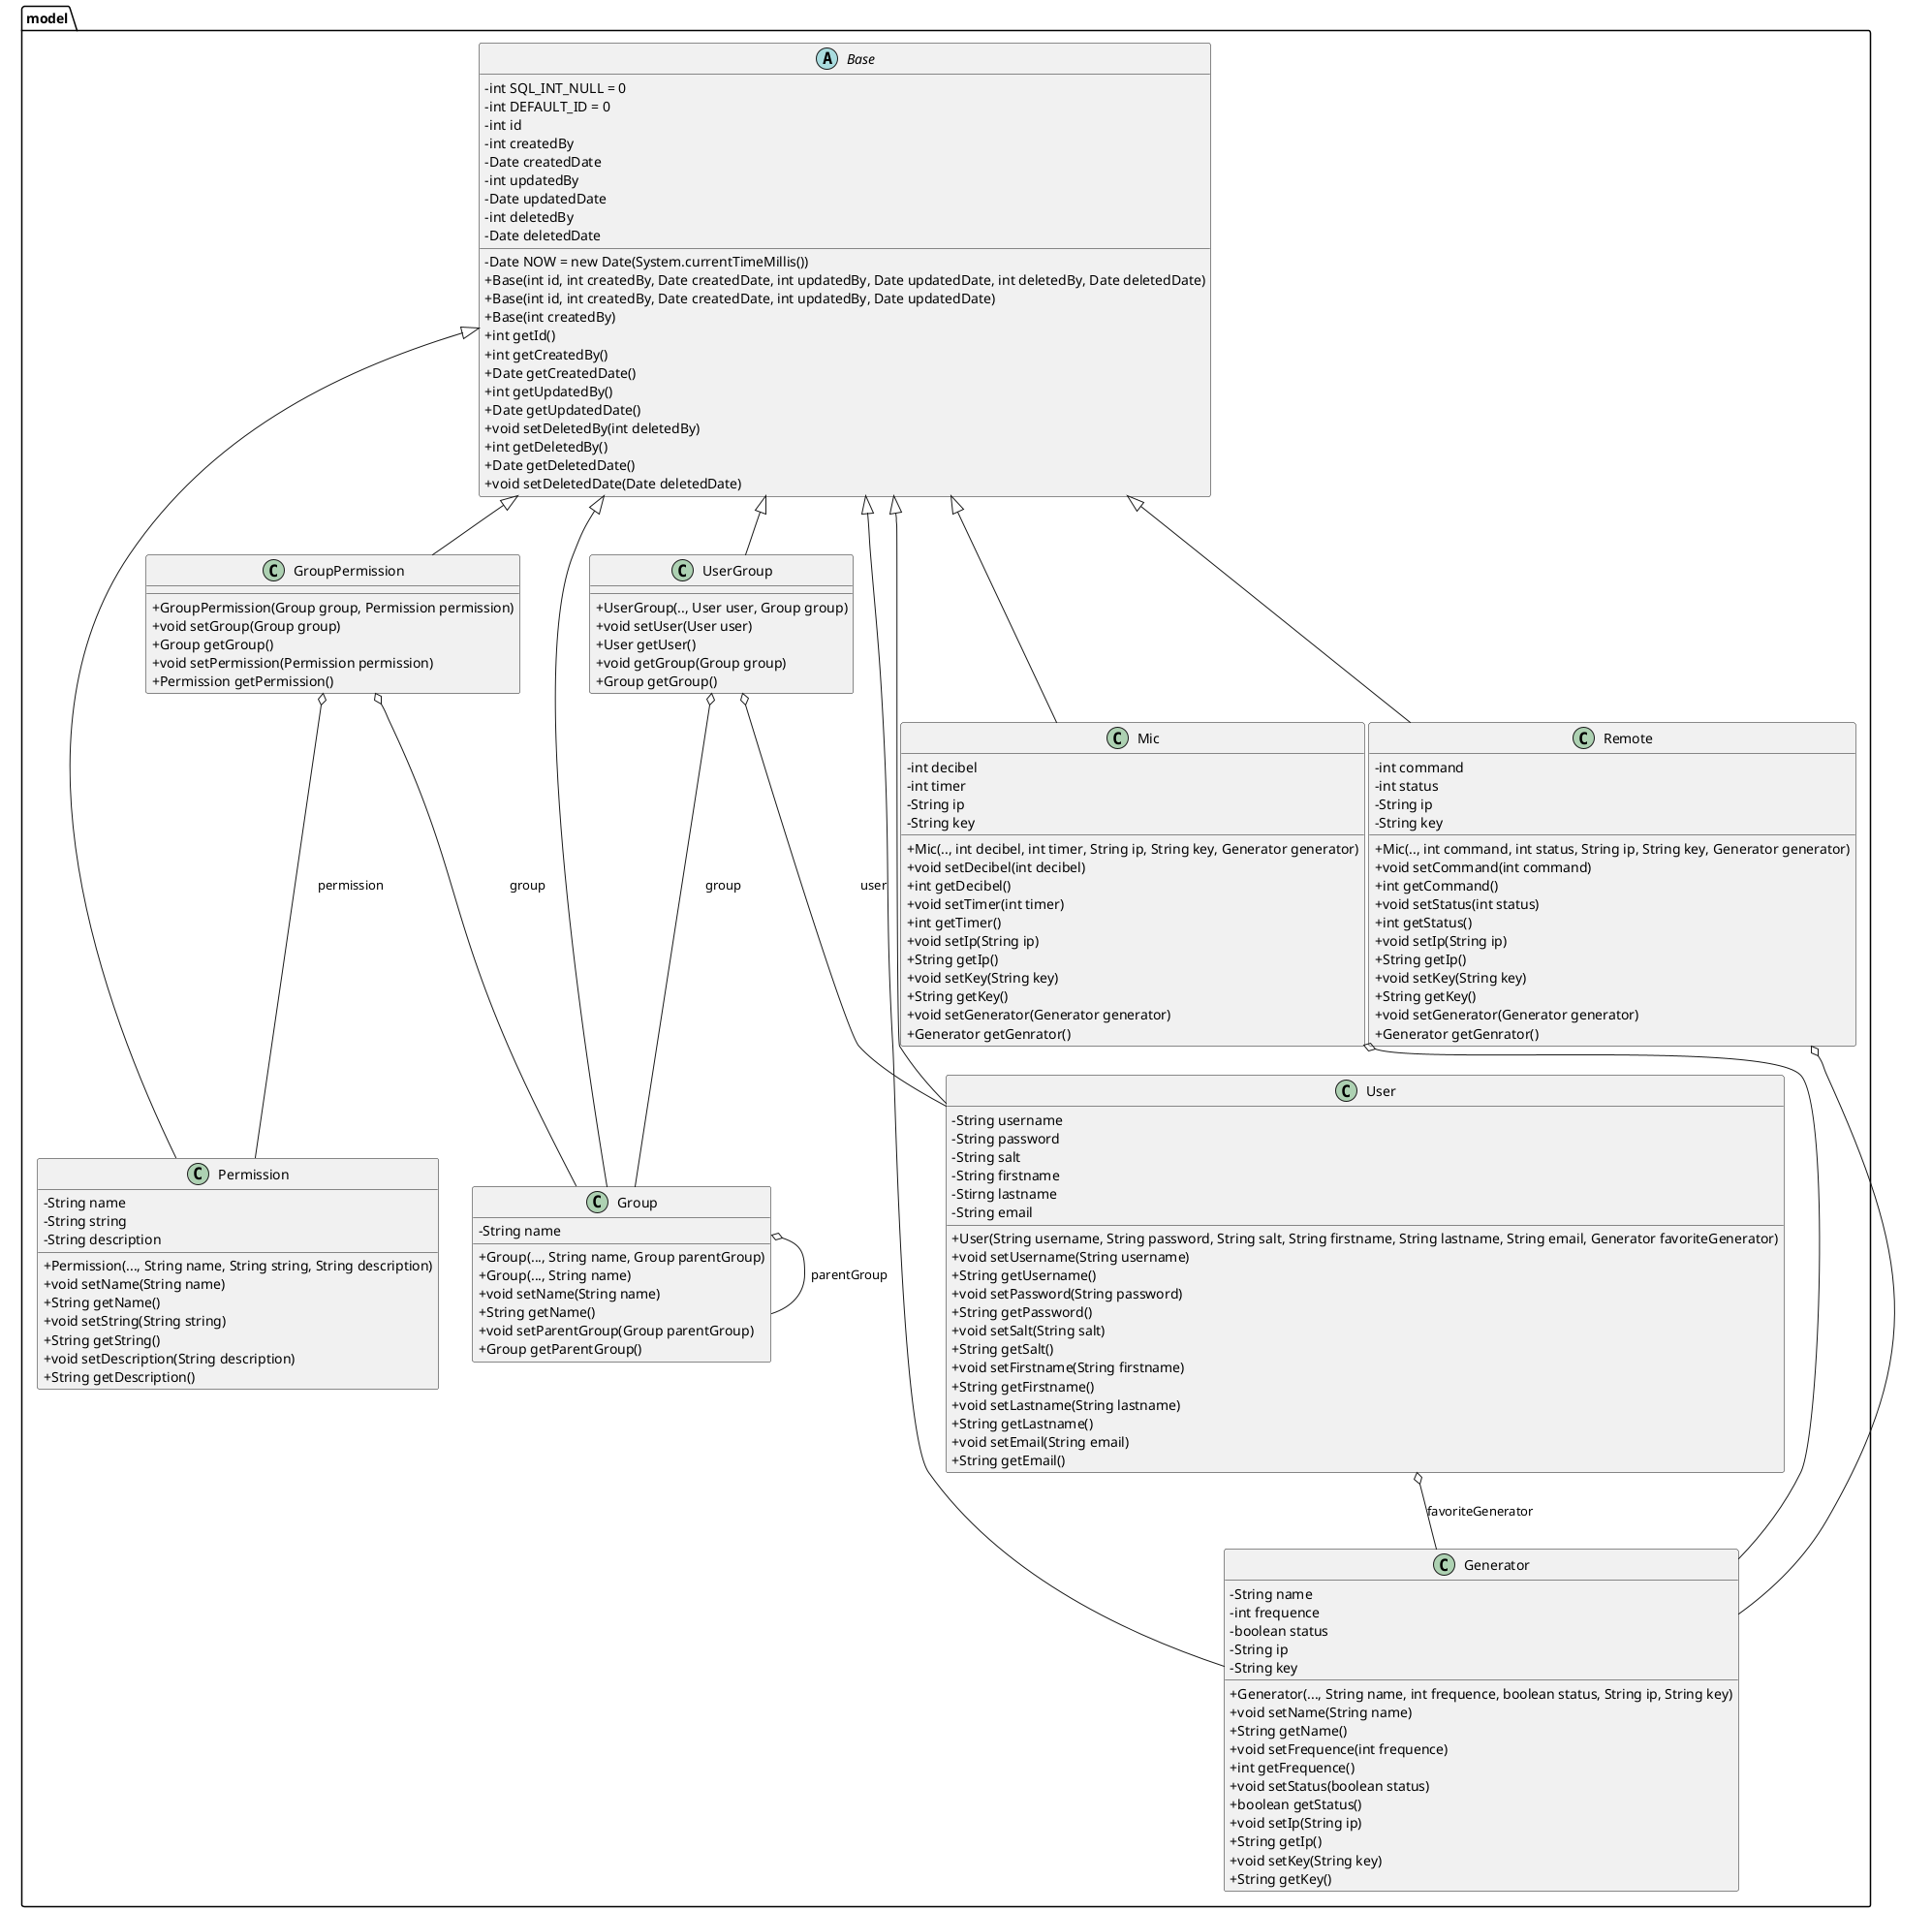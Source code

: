 @startuml
skinparam classAttributeIconSize 0

package model {
    abstract Base {
        - int SQL_INT_NULL = 0
        - int DEFAULT_ID = 0
        - Date NOW = new Date(System.currentTimeMillis())
        - int id
        - int createdBy
        - Date createdDate
        - int updatedBy
        - Date updatedDate
        - int deletedBy
        - Date deletedDate
        + Base(int id, int createdBy, Date createdDate, int updatedBy, Date updatedDate, int deletedBy, Date deletedDate)
        + Base(int id, int createdBy, Date createdDate, int updatedBy, Date updatedDate)
        + Base(int createdBy)
        + int getId()
        + int getCreatedBy()
        + Date getCreatedDate()
        + int getUpdatedBy()
        + Date getUpdatedDate()
        + void setDeletedBy(int deletedBy)
        + int getDeletedBy()
        + Date getDeletedDate()
        + void setDeletedDate(Date deletedDate)
    }

    class Permission {
        - String name
        - String string
        - String description
        + Permission(..., String name, String string, String description)
        + void setName(String name)
        + String getName()
        + void setString(String string)
        + String getString()
        + void setDescription(String description)
        + String getDescription()
    }
    Base <|-- Permission
    
    class Group {
        - String name
        + Group(..., String name, Group parentGroup)
        + Group(..., String name)
        + void setName(String name)
        + String getName()
        + void setParentGroup(Group parentGroup)
        + Group getParentGroup()
    }
    Base <|-- Group
    Group o-- Group : parentGroup
    
    class GroupPermission {
        + GroupPermission(Group group, Permission permission)
        + void setGroup(Group group)
        + Group getGroup()
        + void setPermission(Permission permission)
        + Permission getPermission()
    }
    Base <|-- GroupPermission
    GroupPermission o-- Permission : permission
    GroupPermission o-- Group : group
    
    class Generator {
        - String name
        - int frequence
        - boolean status
        - String ip
        - String key
        + Generator(..., String name, int frequence, boolean status, String ip, String key)
        + void setName(String name)
        + String getName()
        + void setFrequence(int frequence)
        + int getFrequence()
        + void setStatus(boolean status)
        + boolean getStatus()
        + void setIp(String ip)
        + String getIp()
        + void setKey(String key)
        + String getKey()
        
    }
    Base <|-- Generator
    
    class User {
        - String username
        - String password
        - String salt
        - String firstname
        - Stirng lastname
        - String email
        + User(String username, String password, String salt, String firstname, String lastname, String email, Generator favoriteGenerator)
        + void setUsername(String username)
        + String getUsername()
        + void setPassword(String password)
        + String getPassword()
        + void setSalt(String salt)
        + String getSalt()
        + void setFirstname(String firstname)
        + String getFirstname()
        + void setLastname(String lastname)
        + String getLastname()
        + void setEmail(String email)
        + String getEmail()
    }
    User o-- Generator : favoriteGenerator
    Base <|-- User
    
    class UserGroup {
        + UserGroup(.., User user, Group group)
        + void setUser(User user)
        + User getUser()
        + void getGroup(Group group)
        + Group getGroup()
    }
    UserGroup o-- User : user
    UserGroup o-- Group : group
    Base <|-- UserGroup
    
    class Mic{
        - int decibel
        - int timer 
        - String ip
        - String key
        + Mic(.., int decibel, int timer, String ip, String key, Generator generator)
        + void setDecibel(int decibel)
        + int getDecibel()
        + void setTimer(int timer)
        + int getTimer()
        + void setIp(String ip)
        + String getIp()
        + void setKey(String key)
        + String getKey()
        + void setGenerator(Generator generator)
        + Generator getGenrator()
    }
    Mic o-- Generator
    Base <|-- Mic
    
    class Remote {
        - int command
        - int status 
        - String ip
        - String key
        + Mic(.., int command, int status, String ip, String key, Generator generator)
        + void setCommand(int command)
        + int getCommand()
        + void setStatus(int status)
        + int getStatus()
        + void setIp(String ip)
        + String getIp()
        + void setKey(String key)
        + String getKey()
        + void setGenerator(Generator generator)
        + Generator getGenrator()
    }
    Remote o-- Generator
    Base <|-- Remote
}

@enduml
